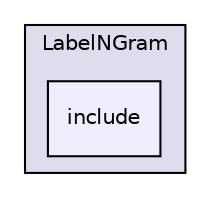 digraph "LIA_Utils/LabelNGram/include" {
  compound=true
  node [ fontsize="10", fontname="Helvetica"];
  edge [ labelfontsize="10", labelfontname="Helvetica"];
  subgraph clusterdir_9cbce39a1c55326e924543e2b48f4f2d {
    graph [ bgcolor="#ddddee", pencolor="black", label="LabelNGram" fontname="Helvetica", fontsize="10", URL="dir_9cbce39a1c55326e924543e2b48f4f2d.html"]
  dir_9d8259befafd29f2d21cbb1937c9726f [shape=box, label="include", style="filled", fillcolor="#eeeeff", pencolor="black", URL="dir_9d8259befafd29f2d21cbb1937c9726f.html"];
  }
}
